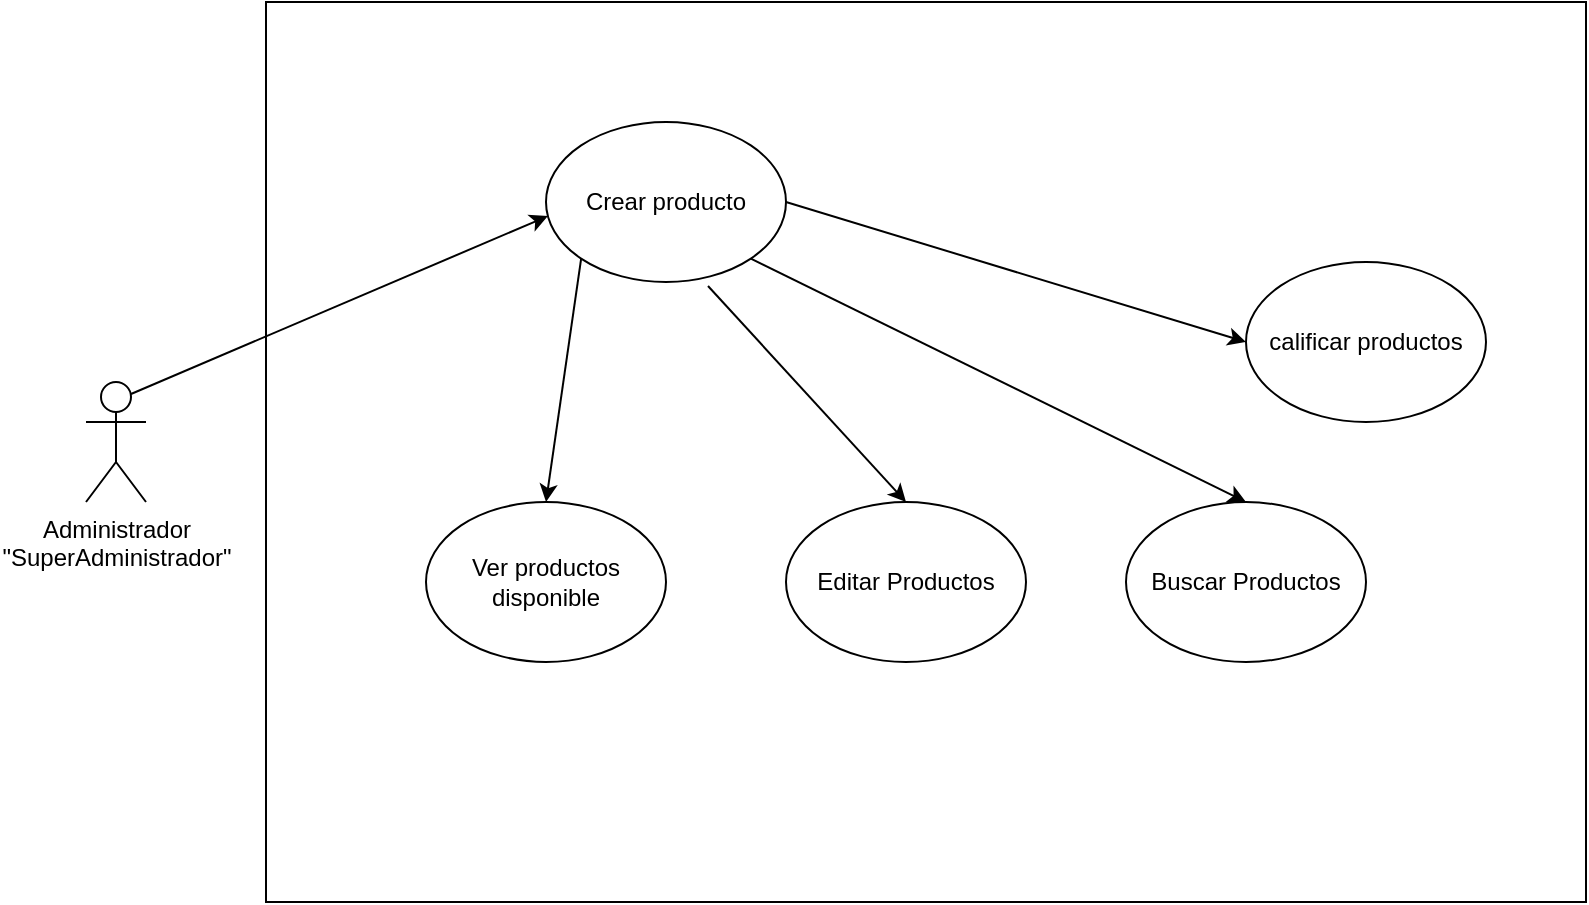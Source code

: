 <mxfile version="15.2.9" type="github">
  <diagram id="VnQxC6wLL_tlV_emfF9u" name="Page-1">
    <mxGraphModel dx="862" dy="450" grid="1" gridSize="10" guides="1" tooltips="1" connect="1" arrows="1" fold="1" page="1" pageScale="1" pageWidth="827" pageHeight="1169" math="0" shadow="0">
      <root>
        <mxCell id="0" />
        <mxCell id="1" parent="0" />
        <mxCell id="WR-2TkMaM5pDzCjq_SF_-2" value="Administrador&lt;br&gt;&quot;SuperAdministrador&quot;" style="shape=umlActor;verticalLabelPosition=bottom;verticalAlign=top;html=1;outlineConnect=0;" parent="1" vertex="1">
          <mxGeometry x="50" y="200" width="30" height="60" as="geometry" />
        </mxCell>
        <mxCell id="WR-2TkMaM5pDzCjq_SF_-3" value="" style="rounded=0;whiteSpace=wrap;html=1;" parent="1" vertex="1">
          <mxGeometry x="140" y="10" width="660" height="450" as="geometry" />
        </mxCell>
        <mxCell id="WR-2TkMaM5pDzCjq_SF_-4" value="&lt;font style=&quot;vertical-align: inherit&quot;&gt;&lt;font style=&quot;vertical-align: inherit&quot;&gt;Crear producto&lt;/font&gt;&lt;/font&gt;" style="ellipse;whiteSpace=wrap;html=1;" parent="1" vertex="1">
          <mxGeometry x="280" y="70" width="120" height="80" as="geometry" />
        </mxCell>
        <mxCell id="WR-2TkMaM5pDzCjq_SF_-5" value="&lt;font style=&quot;vertical-align: inherit&quot;&gt;&lt;font style=&quot;vertical-align: inherit&quot;&gt;Ver productos disponible&lt;/font&gt;&lt;/font&gt;" style="ellipse;whiteSpace=wrap;html=1;" parent="1" vertex="1">
          <mxGeometry x="220" y="260" width="120" height="80" as="geometry" />
        </mxCell>
        <mxCell id="WR-2TkMaM5pDzCjq_SF_-6" value="&lt;font style=&quot;vertical-align: inherit&quot;&gt;&lt;font style=&quot;vertical-align: inherit&quot;&gt;Editar Productos&lt;/font&gt;&lt;/font&gt;" style="ellipse;whiteSpace=wrap;html=1;" parent="1" vertex="1">
          <mxGeometry x="400" y="260" width="120" height="80" as="geometry" />
        </mxCell>
        <mxCell id="WR-2TkMaM5pDzCjq_SF_-7" value="&lt;font style=&quot;vertical-align: inherit&quot;&gt;&lt;font style=&quot;vertical-align: inherit&quot;&gt;Buscar Productos&lt;/font&gt;&lt;/font&gt;" style="ellipse;whiteSpace=wrap;html=1;" parent="1" vertex="1">
          <mxGeometry x="570" y="260" width="120" height="80" as="geometry" />
        </mxCell>
        <mxCell id="WR-2TkMaM5pDzCjq_SF_-8" value="calificar productos" style="ellipse;whiteSpace=wrap;html=1;" parent="1" vertex="1">
          <mxGeometry x="630" y="140" width="120" height="80" as="geometry" />
        </mxCell>
        <mxCell id="WR-2TkMaM5pDzCjq_SF_-9" value="" style="endArrow=classic;html=1;exitX=1;exitY=1;exitDx=0;exitDy=0;entryX=0.5;entryY=0;entryDx=0;entryDy=0;" parent="1" source="WR-2TkMaM5pDzCjq_SF_-4" target="WR-2TkMaM5pDzCjq_SF_-7" edge="1">
          <mxGeometry width="50" height="50" relative="1" as="geometry">
            <mxPoint x="420" y="170" as="sourcePoint" />
            <mxPoint x="470" y="120" as="targetPoint" />
          </mxGeometry>
        </mxCell>
        <mxCell id="WR-2TkMaM5pDzCjq_SF_-10" value="" style="endArrow=classic;html=1;exitX=1;exitY=0.5;exitDx=0;exitDy=0;entryX=0;entryY=0.5;entryDx=0;entryDy=0;" parent="1" source="WR-2TkMaM5pDzCjq_SF_-4" target="WR-2TkMaM5pDzCjq_SF_-8" edge="1">
          <mxGeometry width="50" height="50" relative="1" as="geometry">
            <mxPoint x="350" y="260" as="sourcePoint" />
            <mxPoint x="400" y="210" as="targetPoint" />
          </mxGeometry>
        </mxCell>
        <mxCell id="WR-2TkMaM5pDzCjq_SF_-11" value="" style="endArrow=classic;html=1;exitX=0.675;exitY=1.025;exitDx=0;exitDy=0;exitPerimeter=0;entryX=0.5;entryY=0;entryDx=0;entryDy=0;" parent="1" source="WR-2TkMaM5pDzCjq_SF_-4" target="WR-2TkMaM5pDzCjq_SF_-6" edge="1">
          <mxGeometry width="50" height="50" relative="1" as="geometry">
            <mxPoint x="350" y="260" as="sourcePoint" />
            <mxPoint x="400" y="210" as="targetPoint" />
          </mxGeometry>
        </mxCell>
        <mxCell id="WR-2TkMaM5pDzCjq_SF_-12" value="" style="endArrow=classic;html=1;exitX=0;exitY=1;exitDx=0;exitDy=0;" parent="1" source="WR-2TkMaM5pDzCjq_SF_-4" edge="1">
          <mxGeometry width="50" height="50" relative="1" as="geometry">
            <mxPoint x="350" y="260" as="sourcePoint" />
            <mxPoint x="280" y="260" as="targetPoint" />
          </mxGeometry>
        </mxCell>
        <mxCell id="WR-2TkMaM5pDzCjq_SF_-13" value="" style="endArrow=classic;html=1;exitX=0.75;exitY=0.1;exitDx=0;exitDy=0;exitPerimeter=0;entryX=0.008;entryY=0.588;entryDx=0;entryDy=0;entryPerimeter=0;" parent="1" source="WR-2TkMaM5pDzCjq_SF_-2" target="WR-2TkMaM5pDzCjq_SF_-4" edge="1">
          <mxGeometry width="50" height="50" relative="1" as="geometry">
            <mxPoint x="350" y="260" as="sourcePoint" />
            <mxPoint x="400" y="210" as="targetPoint" />
            <Array as="points" />
          </mxGeometry>
        </mxCell>
      </root>
    </mxGraphModel>
  </diagram>
</mxfile>
